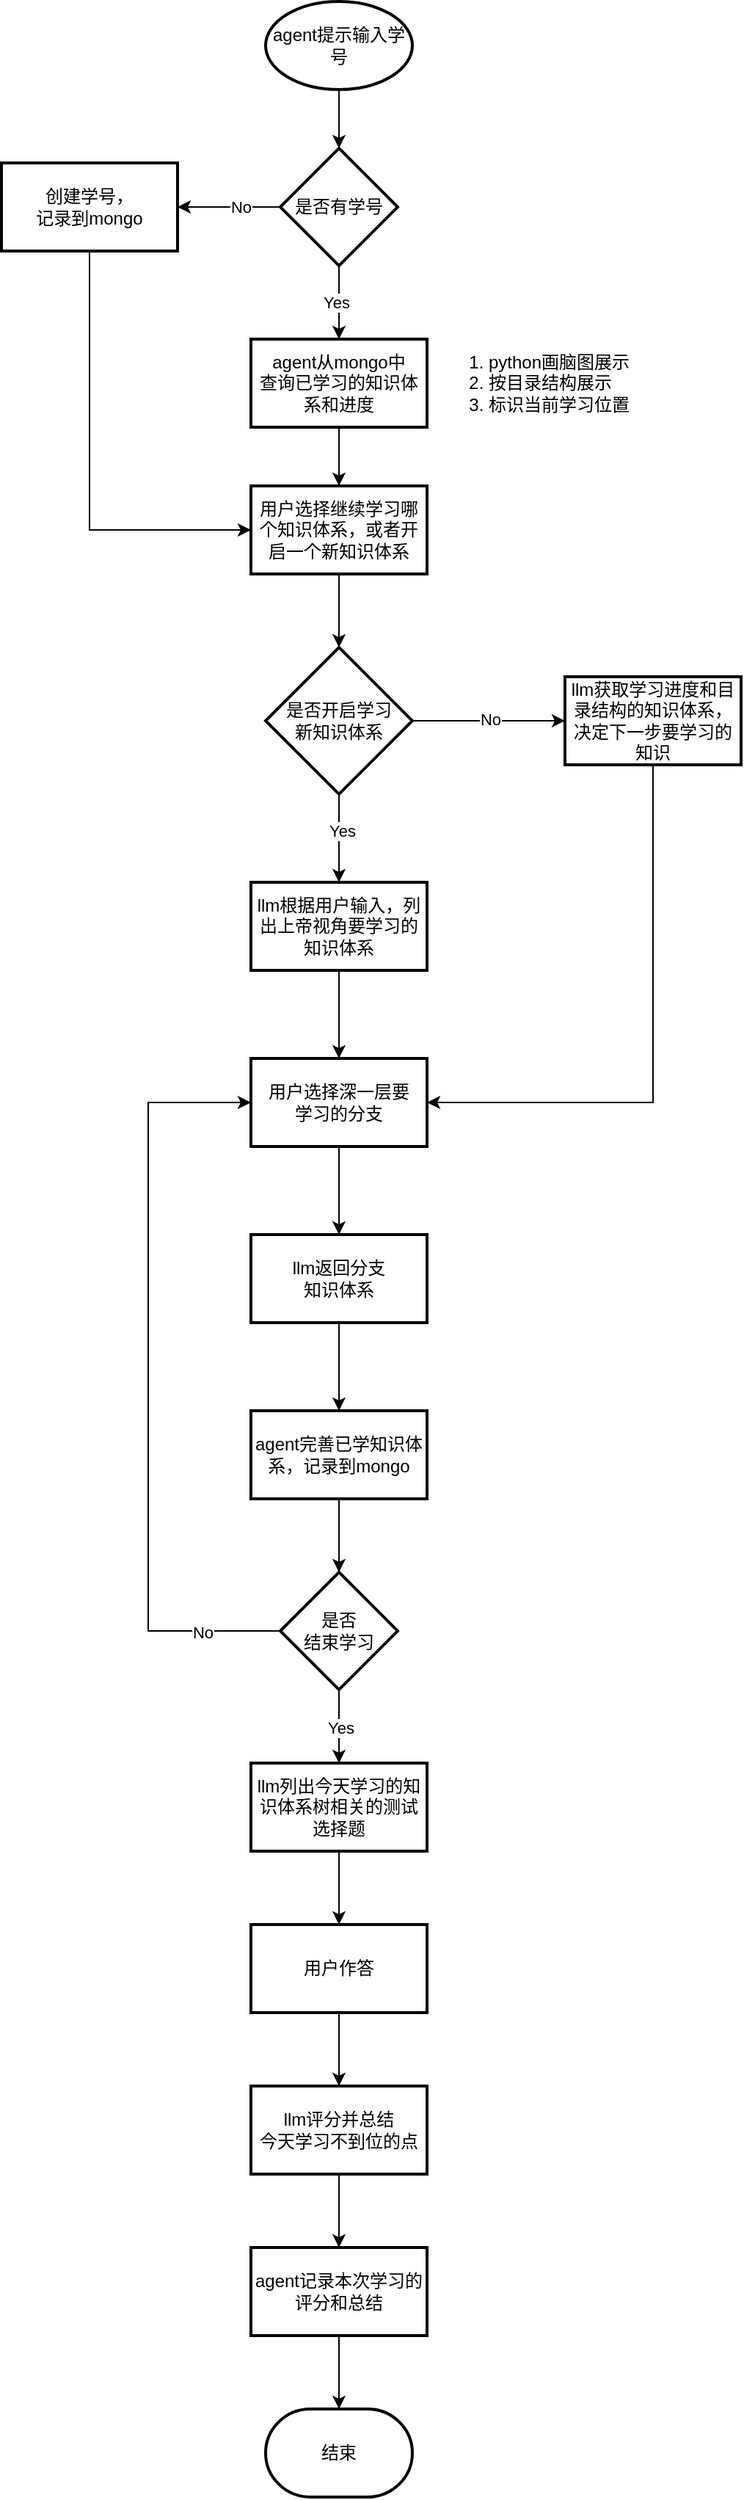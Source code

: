 <mxfile version="24.4.7" type="github">
  <diagram id="C5RBs43oDa-KdzZeNtuy" name="Page-1">
    <mxGraphModel dx="2261" dy="761" grid="1" gridSize="10" guides="1" tooltips="1" connect="1" arrows="1" fold="1" page="1" pageScale="1" pageWidth="827" pageHeight="1169" math="0" shadow="0">
      <root>
        <mxCell id="WIyWlLk6GJQsqaUBKTNV-0" />
        <mxCell id="WIyWlLk6GJQsqaUBKTNV-1" parent="WIyWlLk6GJQsqaUBKTNV-0" />
        <mxCell id="chA8V7Ig7ssHcd86SWjw-2" value="" style="edgeStyle=orthogonalEdgeStyle;rounded=0;orthogonalLoop=1;jettySize=auto;html=1;" edge="1" parent="WIyWlLk6GJQsqaUBKTNV-1" source="chA8V7Ig7ssHcd86SWjw-0" target="chA8V7Ig7ssHcd86SWjw-1">
          <mxGeometry relative="1" as="geometry" />
        </mxCell>
        <mxCell id="chA8V7Ig7ssHcd86SWjw-0" value="agent提示输入学号" style="strokeWidth=2;html=1;shape=mxgraph.flowchart.start_1;whiteSpace=wrap;" vertex="1" parent="WIyWlLk6GJQsqaUBKTNV-1">
          <mxGeometry x="90" y="20" width="100" height="60" as="geometry" />
        </mxCell>
        <mxCell id="chA8V7Ig7ssHcd86SWjw-4" value="" style="edgeStyle=orthogonalEdgeStyle;rounded=0;orthogonalLoop=1;jettySize=auto;html=1;" edge="1" parent="WIyWlLk6GJQsqaUBKTNV-1" source="chA8V7Ig7ssHcd86SWjw-1" target="chA8V7Ig7ssHcd86SWjw-3">
          <mxGeometry relative="1" as="geometry" />
        </mxCell>
        <mxCell id="chA8V7Ig7ssHcd86SWjw-5" value="Yes" style="edgeLabel;html=1;align=center;verticalAlign=middle;resizable=0;points=[];" vertex="1" connectable="0" parent="chA8V7Ig7ssHcd86SWjw-4">
          <mxGeometry x="-0.022" y="-2" relative="1" as="geometry">
            <mxPoint as="offset" />
          </mxGeometry>
        </mxCell>
        <mxCell id="chA8V7Ig7ssHcd86SWjw-44" value="" style="edgeStyle=orthogonalEdgeStyle;rounded=0;orthogonalLoop=1;jettySize=auto;html=1;" edge="1" parent="WIyWlLk6GJQsqaUBKTNV-1" source="chA8V7Ig7ssHcd86SWjw-1" target="chA8V7Ig7ssHcd86SWjw-43">
          <mxGeometry relative="1" as="geometry" />
        </mxCell>
        <mxCell id="chA8V7Ig7ssHcd86SWjw-45" value="No" style="edgeLabel;html=1;align=center;verticalAlign=middle;resizable=0;points=[];" vertex="1" connectable="0" parent="chA8V7Ig7ssHcd86SWjw-44">
          <mxGeometry x="-0.233" y="3" relative="1" as="geometry">
            <mxPoint y="-3" as="offset" />
          </mxGeometry>
        </mxCell>
        <mxCell id="chA8V7Ig7ssHcd86SWjw-1" value="是否有学号" style="rhombus;whiteSpace=wrap;html=1;strokeWidth=2;" vertex="1" parent="WIyWlLk6GJQsqaUBKTNV-1">
          <mxGeometry x="100" y="120" width="80" height="80" as="geometry" />
        </mxCell>
        <mxCell id="chA8V7Ig7ssHcd86SWjw-9" value="" style="edgeStyle=orthogonalEdgeStyle;rounded=0;orthogonalLoop=1;jettySize=auto;html=1;" edge="1" parent="WIyWlLk6GJQsqaUBKTNV-1" source="chA8V7Ig7ssHcd86SWjw-3" target="chA8V7Ig7ssHcd86SWjw-8">
          <mxGeometry relative="1" as="geometry" />
        </mxCell>
        <mxCell id="chA8V7Ig7ssHcd86SWjw-3" value="agent从mongo中&lt;div&gt;查询已学习的知识体系和进度&lt;/div&gt;" style="whiteSpace=wrap;html=1;strokeWidth=2;" vertex="1" parent="WIyWlLk6GJQsqaUBKTNV-1">
          <mxGeometry x="80" y="250" width="120" height="60" as="geometry" />
        </mxCell>
        <mxCell id="chA8V7Ig7ssHcd86SWjw-19" style="edgeStyle=orthogonalEdgeStyle;rounded=0;orthogonalLoop=1;jettySize=auto;html=1;exitX=0.5;exitY=1;exitDx=0;exitDy=0;entryX=1;entryY=0.5;entryDx=0;entryDy=0;" edge="1" parent="WIyWlLk6GJQsqaUBKTNV-1" source="chA8V7Ig7ssHcd86SWjw-6" target="chA8V7Ig7ssHcd86SWjw-17">
          <mxGeometry relative="1" as="geometry" />
        </mxCell>
        <mxCell id="chA8V7Ig7ssHcd86SWjw-6" value="llm获取学习进度和目录结构的知识体系，决定下一步要学习的知识" style="whiteSpace=wrap;html=1;strokeWidth=2;" vertex="1" parent="WIyWlLk6GJQsqaUBKTNV-1">
          <mxGeometry x="294" y="480" width="120" height="60" as="geometry" />
        </mxCell>
        <mxCell id="chA8V7Ig7ssHcd86SWjw-11" value="" style="edgeStyle=orthogonalEdgeStyle;rounded=0;orthogonalLoop=1;jettySize=auto;html=1;" edge="1" parent="WIyWlLk6GJQsqaUBKTNV-1" source="chA8V7Ig7ssHcd86SWjw-8" target="chA8V7Ig7ssHcd86SWjw-10">
          <mxGeometry relative="1" as="geometry" />
        </mxCell>
        <mxCell id="chA8V7Ig7ssHcd86SWjw-8" value="用户选择继续学习哪个知识体系，或者开启一个新知识体系" style="whiteSpace=wrap;html=1;strokeWidth=2;" vertex="1" parent="WIyWlLk6GJQsqaUBKTNV-1">
          <mxGeometry x="80" y="350" width="120" height="60" as="geometry" />
        </mxCell>
        <mxCell id="chA8V7Ig7ssHcd86SWjw-12" style="edgeStyle=orthogonalEdgeStyle;rounded=0;orthogonalLoop=1;jettySize=auto;html=1;exitX=1;exitY=0.5;exitDx=0;exitDy=0;entryX=0;entryY=0.5;entryDx=0;entryDy=0;" edge="1" parent="WIyWlLk6GJQsqaUBKTNV-1" source="chA8V7Ig7ssHcd86SWjw-10" target="chA8V7Ig7ssHcd86SWjw-6">
          <mxGeometry relative="1" as="geometry" />
        </mxCell>
        <mxCell id="chA8V7Ig7ssHcd86SWjw-13" value="No" style="edgeLabel;html=1;align=center;verticalAlign=middle;resizable=0;points=[];" vertex="1" connectable="0" parent="chA8V7Ig7ssHcd86SWjw-12">
          <mxGeometry x="0.019" y="1" relative="1" as="geometry">
            <mxPoint as="offset" />
          </mxGeometry>
        </mxCell>
        <mxCell id="chA8V7Ig7ssHcd86SWjw-15" value="" style="edgeStyle=orthogonalEdgeStyle;rounded=0;orthogonalLoop=1;jettySize=auto;html=1;" edge="1" parent="WIyWlLk6GJQsqaUBKTNV-1" source="chA8V7Ig7ssHcd86SWjw-10" target="chA8V7Ig7ssHcd86SWjw-14">
          <mxGeometry relative="1" as="geometry" />
        </mxCell>
        <mxCell id="chA8V7Ig7ssHcd86SWjw-16" value="Yes" style="edgeLabel;html=1;align=center;verticalAlign=middle;resizable=0;points=[];" vertex="1" connectable="0" parent="chA8V7Ig7ssHcd86SWjw-15">
          <mxGeometry x="-0.16" y="2" relative="1" as="geometry">
            <mxPoint as="offset" />
          </mxGeometry>
        </mxCell>
        <mxCell id="chA8V7Ig7ssHcd86SWjw-10" value="是否开启&lt;span style=&quot;background-color: initial;&quot;&gt;学习&lt;/span&gt;&lt;div&gt;&lt;span style=&quot;background-color: initial;&quot;&gt;新知识体系&lt;/span&gt;&lt;/div&gt;" style="rhombus;whiteSpace=wrap;html=1;strokeWidth=2;" vertex="1" parent="WIyWlLk6GJQsqaUBKTNV-1">
          <mxGeometry x="90" y="460" width="100" height="100" as="geometry" />
        </mxCell>
        <mxCell id="chA8V7Ig7ssHcd86SWjw-18" value="" style="edgeStyle=orthogonalEdgeStyle;rounded=0;orthogonalLoop=1;jettySize=auto;html=1;" edge="1" parent="WIyWlLk6GJQsqaUBKTNV-1" source="chA8V7Ig7ssHcd86SWjw-14" target="chA8V7Ig7ssHcd86SWjw-17">
          <mxGeometry relative="1" as="geometry" />
        </mxCell>
        <mxCell id="chA8V7Ig7ssHcd86SWjw-14" value="llm根据用户输入，列出上帝视角要学习的知识体系" style="whiteSpace=wrap;html=1;strokeWidth=2;" vertex="1" parent="WIyWlLk6GJQsqaUBKTNV-1">
          <mxGeometry x="80" y="620" width="120" height="60" as="geometry" />
        </mxCell>
        <mxCell id="chA8V7Ig7ssHcd86SWjw-36" style="edgeStyle=orthogonalEdgeStyle;rounded=0;orthogonalLoop=1;jettySize=auto;html=1;exitX=0.5;exitY=1;exitDx=0;exitDy=0;entryX=0.5;entryY=0;entryDx=0;entryDy=0;" edge="1" parent="WIyWlLk6GJQsqaUBKTNV-1" source="chA8V7Ig7ssHcd86SWjw-17" target="chA8V7Ig7ssHcd86SWjw-20">
          <mxGeometry relative="1" as="geometry" />
        </mxCell>
        <mxCell id="chA8V7Ig7ssHcd86SWjw-17" value="用户选择深一层要&lt;div&gt;学习的分支&lt;/div&gt;" style="whiteSpace=wrap;html=1;strokeWidth=2;" vertex="1" parent="WIyWlLk6GJQsqaUBKTNV-1">
          <mxGeometry x="80" y="740" width="120" height="60" as="geometry" />
        </mxCell>
        <mxCell id="chA8V7Ig7ssHcd86SWjw-37" style="edgeStyle=orthogonalEdgeStyle;rounded=0;orthogonalLoop=1;jettySize=auto;html=1;exitX=0.5;exitY=1;exitDx=0;exitDy=0;entryX=0.5;entryY=0;entryDx=0;entryDy=0;" edge="1" parent="WIyWlLk6GJQsqaUBKTNV-1" source="chA8V7Ig7ssHcd86SWjw-20" target="chA8V7Ig7ssHcd86SWjw-34">
          <mxGeometry relative="1" as="geometry" />
        </mxCell>
        <mxCell id="chA8V7Ig7ssHcd86SWjw-20" value="llm返回分支&lt;div&gt;知识体系&lt;/div&gt;" style="whiteSpace=wrap;html=1;strokeWidth=2;" vertex="1" parent="WIyWlLk6GJQsqaUBKTNV-1">
          <mxGeometry x="80" y="860" width="120" height="60" as="geometry" />
        </mxCell>
        <mxCell id="chA8V7Ig7ssHcd86SWjw-24" style="edgeStyle=orthogonalEdgeStyle;rounded=0;orthogonalLoop=1;jettySize=auto;html=1;exitX=0;exitY=0.5;exitDx=0;exitDy=0;entryX=0;entryY=0.5;entryDx=0;entryDy=0;" edge="1" parent="WIyWlLk6GJQsqaUBKTNV-1" source="chA8V7Ig7ssHcd86SWjw-22" target="chA8V7Ig7ssHcd86SWjw-17">
          <mxGeometry relative="1" as="geometry">
            <Array as="points">
              <mxPoint x="10" y="1130" />
              <mxPoint x="10" y="770" />
            </Array>
          </mxGeometry>
        </mxCell>
        <mxCell id="chA8V7Ig7ssHcd86SWjw-25" value="No" style="edgeLabel;html=1;align=center;verticalAlign=middle;resizable=0;points=[];" vertex="1" connectable="0" parent="chA8V7Ig7ssHcd86SWjw-24">
          <mxGeometry x="-0.795" y="1" relative="1" as="geometry">
            <mxPoint as="offset" />
          </mxGeometry>
        </mxCell>
        <mxCell id="chA8V7Ig7ssHcd86SWjw-27" value="" style="edgeStyle=orthogonalEdgeStyle;rounded=0;orthogonalLoop=1;jettySize=auto;html=1;" edge="1" parent="WIyWlLk6GJQsqaUBKTNV-1" source="chA8V7Ig7ssHcd86SWjw-22" target="chA8V7Ig7ssHcd86SWjw-26">
          <mxGeometry relative="1" as="geometry" />
        </mxCell>
        <mxCell id="chA8V7Ig7ssHcd86SWjw-47" value="Yes" style="edgeLabel;html=1;align=center;verticalAlign=middle;resizable=0;points=[];" vertex="1" connectable="0" parent="chA8V7Ig7ssHcd86SWjw-27">
          <mxGeometry x="0.04" y="1" relative="1" as="geometry">
            <mxPoint as="offset" />
          </mxGeometry>
        </mxCell>
        <mxCell id="chA8V7Ig7ssHcd86SWjw-22" value="是否&lt;div&gt;结束学习&lt;/div&gt;" style="rhombus;whiteSpace=wrap;html=1;strokeWidth=2;" vertex="1" parent="WIyWlLk6GJQsqaUBKTNV-1">
          <mxGeometry x="100" y="1090" width="80" height="80" as="geometry" />
        </mxCell>
        <mxCell id="chA8V7Ig7ssHcd86SWjw-29" value="" style="edgeStyle=orthogonalEdgeStyle;rounded=0;orthogonalLoop=1;jettySize=auto;html=1;" edge="1" parent="WIyWlLk6GJQsqaUBKTNV-1" source="chA8V7Ig7ssHcd86SWjw-26" target="chA8V7Ig7ssHcd86SWjw-28">
          <mxGeometry relative="1" as="geometry" />
        </mxCell>
        <mxCell id="chA8V7Ig7ssHcd86SWjw-26" value="llm列出今天学习的知识体系树相关的测试选择题" style="whiteSpace=wrap;html=1;strokeWidth=2;" vertex="1" parent="WIyWlLk6GJQsqaUBKTNV-1">
          <mxGeometry x="80" y="1220" width="120" height="60" as="geometry" />
        </mxCell>
        <mxCell id="chA8V7Ig7ssHcd86SWjw-33" value="" style="edgeStyle=orthogonalEdgeStyle;rounded=0;orthogonalLoop=1;jettySize=auto;html=1;" edge="1" parent="WIyWlLk6GJQsqaUBKTNV-1" source="chA8V7Ig7ssHcd86SWjw-28" target="chA8V7Ig7ssHcd86SWjw-32">
          <mxGeometry relative="1" as="geometry" />
        </mxCell>
        <mxCell id="chA8V7Ig7ssHcd86SWjw-28" value="用户作答" style="whiteSpace=wrap;html=1;strokeWidth=2;" vertex="1" parent="WIyWlLk6GJQsqaUBKTNV-1">
          <mxGeometry x="80" y="1330" width="120" height="60" as="geometry" />
        </mxCell>
        <mxCell id="chA8V7Ig7ssHcd86SWjw-40" value="" style="edgeStyle=orthogonalEdgeStyle;rounded=0;orthogonalLoop=1;jettySize=auto;html=1;" edge="1" parent="WIyWlLk6GJQsqaUBKTNV-1" source="chA8V7Ig7ssHcd86SWjw-32" target="chA8V7Ig7ssHcd86SWjw-39">
          <mxGeometry relative="1" as="geometry" />
        </mxCell>
        <mxCell id="chA8V7Ig7ssHcd86SWjw-32" value="llm评分并总结&lt;div&gt;今天学习不到位的点&lt;/div&gt;" style="whiteSpace=wrap;html=1;strokeWidth=2;" vertex="1" parent="WIyWlLk6GJQsqaUBKTNV-1">
          <mxGeometry x="80" y="1440" width="120" height="60" as="geometry" />
        </mxCell>
        <mxCell id="chA8V7Ig7ssHcd86SWjw-38" style="edgeStyle=orthogonalEdgeStyle;rounded=0;orthogonalLoop=1;jettySize=auto;html=1;exitX=0.5;exitY=1;exitDx=0;exitDy=0;entryX=0.5;entryY=0;entryDx=0;entryDy=0;" edge="1" parent="WIyWlLk6GJQsqaUBKTNV-1" source="chA8V7Ig7ssHcd86SWjw-34" target="chA8V7Ig7ssHcd86SWjw-22">
          <mxGeometry relative="1" as="geometry" />
        </mxCell>
        <mxCell id="chA8V7Ig7ssHcd86SWjw-34" value="agent完善已学知识体系，记录到mongo" style="whiteSpace=wrap;html=1;strokeWidth=2;" vertex="1" parent="WIyWlLk6GJQsqaUBKTNV-1">
          <mxGeometry x="80" y="980" width="120" height="60" as="geometry" />
        </mxCell>
        <mxCell id="chA8V7Ig7ssHcd86SWjw-42" style="edgeStyle=orthogonalEdgeStyle;rounded=0;orthogonalLoop=1;jettySize=auto;html=1;exitX=0.5;exitY=1;exitDx=0;exitDy=0;" edge="1" parent="WIyWlLk6GJQsqaUBKTNV-1" source="chA8V7Ig7ssHcd86SWjw-39" target="chA8V7Ig7ssHcd86SWjw-41">
          <mxGeometry relative="1" as="geometry" />
        </mxCell>
        <mxCell id="chA8V7Ig7ssHcd86SWjw-39" value="agent记录本次学习的评分和总结" style="whiteSpace=wrap;html=1;strokeWidth=2;" vertex="1" parent="WIyWlLk6GJQsqaUBKTNV-1">
          <mxGeometry x="80" y="1550" width="120" height="60" as="geometry" />
        </mxCell>
        <mxCell id="chA8V7Ig7ssHcd86SWjw-41" value="结束" style="strokeWidth=2;html=1;shape=mxgraph.flowchart.terminator;whiteSpace=wrap;" vertex="1" parent="WIyWlLk6GJQsqaUBKTNV-1">
          <mxGeometry x="90" y="1660" width="100" height="60" as="geometry" />
        </mxCell>
        <mxCell id="chA8V7Ig7ssHcd86SWjw-46" style="edgeStyle=orthogonalEdgeStyle;rounded=0;orthogonalLoop=1;jettySize=auto;html=1;exitX=0.5;exitY=1;exitDx=0;exitDy=0;entryX=0;entryY=0.5;entryDx=0;entryDy=0;" edge="1" parent="WIyWlLk6GJQsqaUBKTNV-1" source="chA8V7Ig7ssHcd86SWjw-43" target="chA8V7Ig7ssHcd86SWjw-8">
          <mxGeometry relative="1" as="geometry" />
        </mxCell>
        <mxCell id="chA8V7Ig7ssHcd86SWjw-43" value="创建学号，&lt;div&gt;记录到mongo&lt;/div&gt;" style="whiteSpace=wrap;html=1;strokeWidth=2;" vertex="1" parent="WIyWlLk6GJQsqaUBKTNV-1">
          <mxGeometry x="-90" y="130" width="120" height="60" as="geometry" />
        </mxCell>
        <mxCell id="chA8V7Ig7ssHcd86SWjw-48" value="&lt;ol&gt;&lt;li&gt;python画脑图展示&lt;/li&gt;&lt;li&gt;按目录结构展示&lt;/li&gt;&lt;li&gt;标识当前学习位置&lt;/li&gt;&lt;/ol&gt;" style="text;strokeColor=none;fillColor=none;html=1;whiteSpace=wrap;verticalAlign=top;overflow=hidden;horizontal=1;spacingTop=0;" vertex="1" parent="WIyWlLk6GJQsqaUBKTNV-1">
          <mxGeometry x="200" y="240" width="180" height="80" as="geometry" />
        </mxCell>
      </root>
    </mxGraphModel>
  </diagram>
</mxfile>
